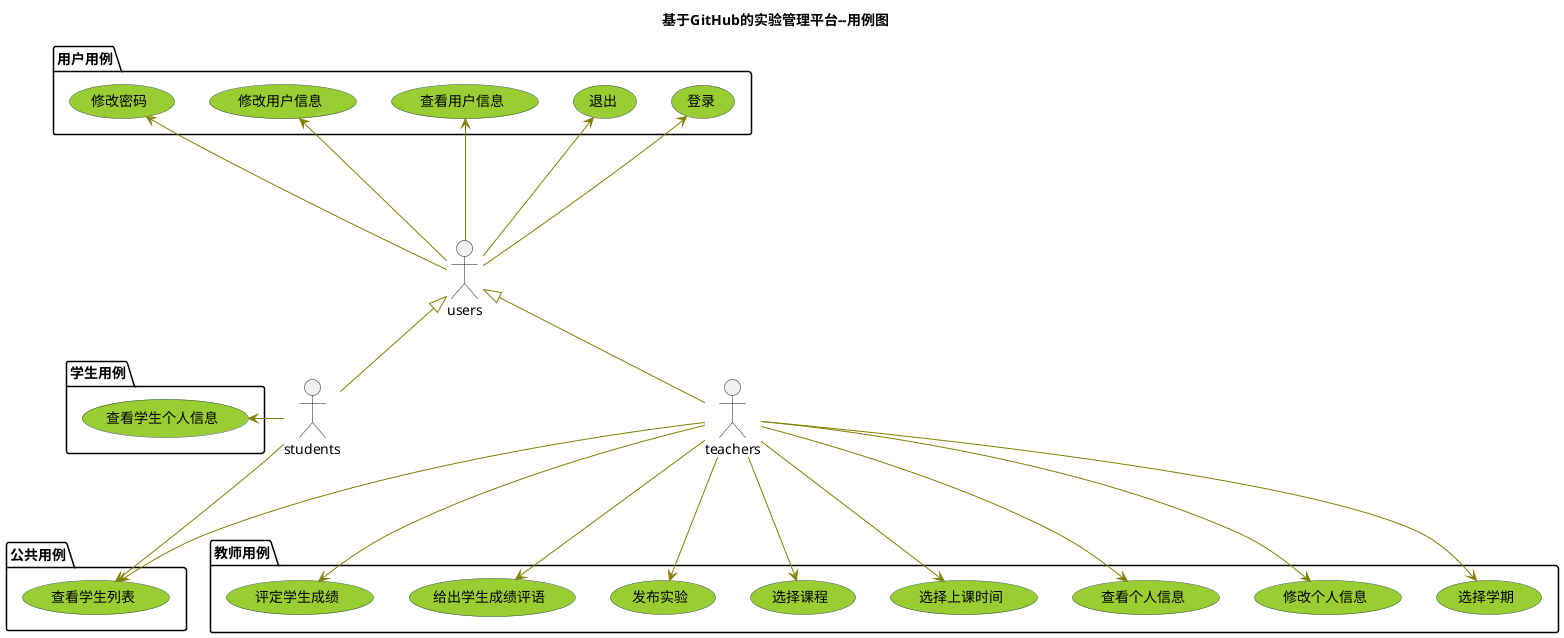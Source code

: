 @startuml
title 基于GitHub的实验管理平台--用例图
skinparam usecase {
	BackgroundColor YellowGreen
	BorderColor DarkSlateGray

	BackgroundColor<< Main >> YellowRed
	BorderColor<< Main >> YellowGreen

	ArrowColor Olive
	ActorBorderColor black
	ActorFontName Courier

	ActorBackgroundColor<< Human >> Gold
}
actor teachers
actor students
actor users

users <|-- teachers
users <|-- students

package 用户用例 {
users --up-> (登录)
users --up-> (退出)
users --up-> (查看用户信息)
users --up-> (修改用户信息)
users --up-> (修改密码)
}
package 学生用例 {
students --left-> (查看学生个人信息)
}
package 公共用例 {
students --down-> (查看学生列表)
teachers --down-> (查看学生列表)
}
package 教师用例 {
teachers ---> (评定学生成绩)
teachers ---> (给出学生成绩评语)
teachers ---> (发布实验)
teachers ---> (选择课程)
teachers ---> (选择上课时间)
teachers ---> (查看个人信息)
teachers ---> (修改个人信息)
teachers ---> (选择学期)
}
@enduml